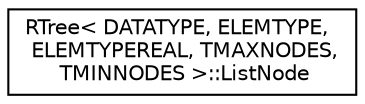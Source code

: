 digraph "Graphical Class Hierarchy"
{
  edge [fontname="Helvetica",fontsize="10",labelfontname="Helvetica",labelfontsize="10"];
  node [fontname="Helvetica",fontsize="10",shape=record];
  rankdir="LR";
  Node0 [label="RTree\< DATATYPE, ELEMTYPE,\l ELEMTYPEREAL, TMAXNODES,\l TMINNODES \>::ListNode",height=0.2,width=0.4,color="black", fillcolor="white", style="filled",URL="$structRTree_1_1ListNode.html",tooltip="A link list of nodes for reinsertion after a delete operation. "];
}
